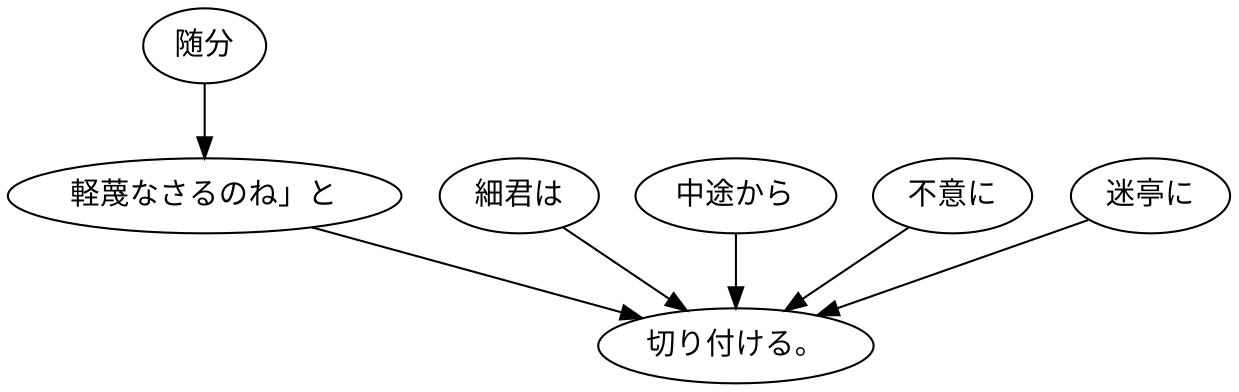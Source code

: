 digraph graph3584 {
	node0 [label="随分"];
	node1 [label="軽蔑なさるのね」と"];
	node2 [label="細君は"];
	node3 [label="中途から"];
	node4 [label="不意に"];
	node5 [label="迷亭に"];
	node6 [label="切り付ける。"];
	node0 -> node1;
	node1 -> node6;
	node2 -> node6;
	node3 -> node6;
	node4 -> node6;
	node5 -> node6;
}
